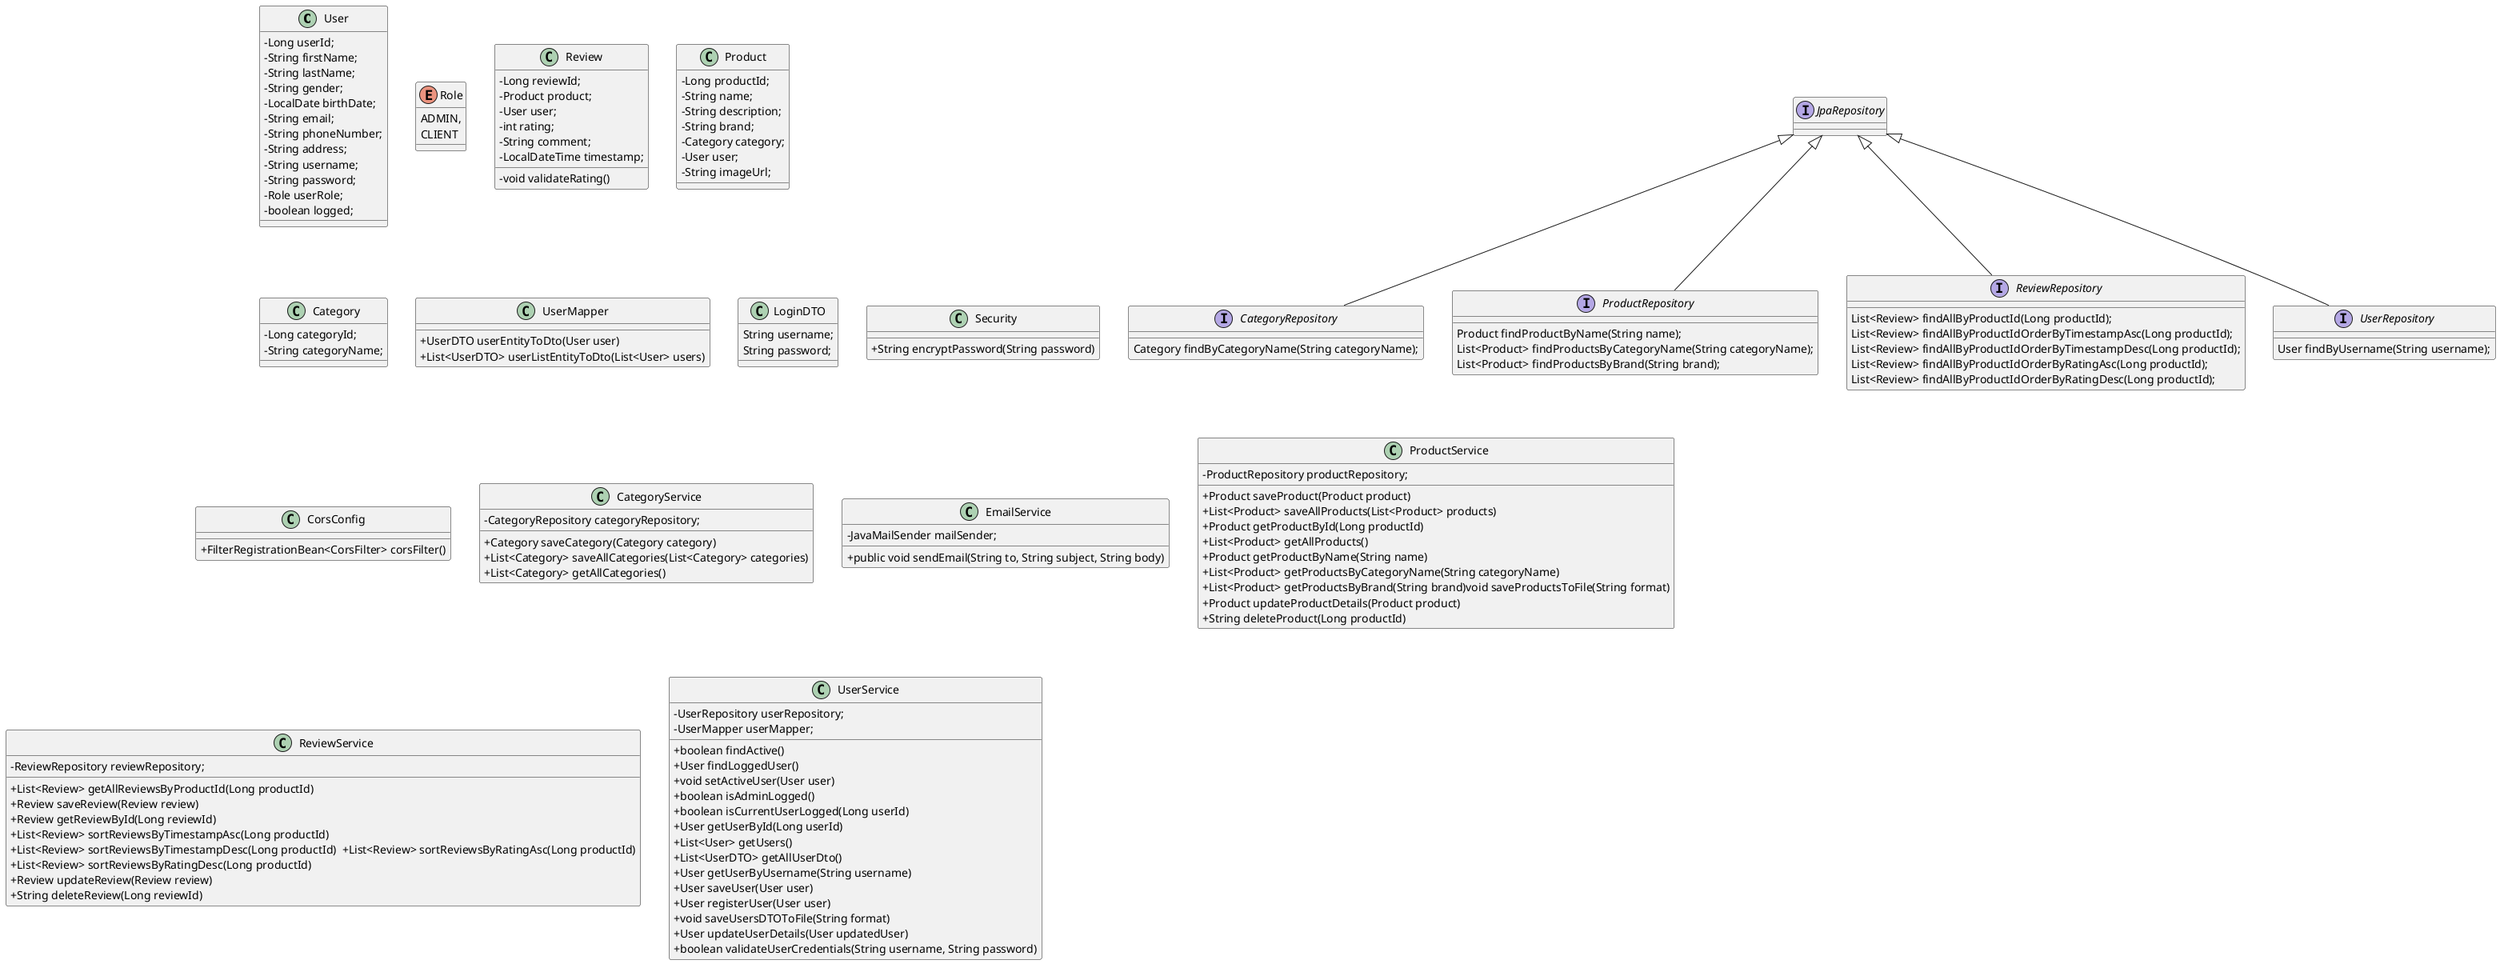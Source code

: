 @startuml
'https://plantuml.com/class-diagram
skinparam classAttributeIconSize 0
allowmixing
class User {
   -Long userId;
   -String firstName;
   -String lastName;
   -String gender;
   -LocalDate birthDate;
   -String email;
   -String phoneNumber;
   -String address;
   -String username;
   -String password;
   -Role userRole;
   -boolean logged;

}

enum Role {
    ADMIN,
    CLIENT
}

class Review {
    -Long reviewId;
    -Product product;
    -User user;
    -int rating;
    -String comment;
    -LocalDateTime timestamp;
    -void validateRating()

}


class Product {
    -Long productId;
    -String name;
    -String description;
    -String brand;
    -Category category;
    -User user;
    -String imageUrl;
}

class Category {
    -Long categoryId;
    -String categoryName;
}


class UserMapper {
+UserDTO userEntityToDto(User user)
+List<UserDTO> userListEntityToDto(List<User> users)
}

class LoginDTO {
    String username;
    String password;
}

class Security {
    +String encryptPassword(String password)
    }


class CorsConfig {
    +FilterRegistrationBean<CorsFilter> corsFilter()
}

interface CategoryRepository extends JpaRepository<Category, Long> {
    Category findByCategoryName(String categoryName);

    }

interface ProductRepository extends JpaRepository<Product, Long> {
    Product findProductByName(String name);
    List<Product> findProductsByCategoryName(String categoryName);
    List<Product> findProductsByBrand(String brand);
    }

interface ReviewRepository extends JpaRepository<Review, Long> {
    List<Review> findAllByProductId(Long productId);
    List<Review> findAllByProductIdOrderByTimestampAsc(Long productId);
    List<Review> findAllByProductIdOrderByTimestampDesc(Long productId);
    List<Review> findAllByProductIdOrderByRatingAsc(Long productId);
    List<Review> findAllByProductIdOrderByRatingDesc(Long productId);
}

interface UserRepository extends JpaRepository<User, Long> {
    User findByUsername(String username);
}

class CategoryService {
    -CategoryRepository categoryRepository;
    +Category saveCategory(Category category)
    +List<Category> saveAllCategories(List<Category> categories)
    +List<Category> getAllCategories()
}

class EmailService {
    -JavaMailSender mailSender;
    +public void sendEmail(String to, String subject, String body)
    }

class ProductService {

    -ProductRepository productRepository;
    +Product saveProduct(Product product)
    +List<Product> saveAllProducts(List<Product> products)
    +Product getProductById(Long productId)
    +List<Product> getAllProducts()
    +Product getProductByName(String name)
    +List<Product> getProductsByCategoryName(String categoryName)
    +List<Product> getProductsByBrand(String brand)void saveProductsToFile(String format)
    +Product updateProductDetails(Product product)
    +String deleteProduct(Long productId)
}


class ReviewService {

    -ReviewRepository reviewRepository;

    +List<Review> getAllReviewsByProductId(Long productId)
    +Review saveReview(Review review)
    +Review getReviewById(Long reviewId)
    +List<Review> sortReviewsByTimestampAsc(Long productId)
    +List<Review> sortReviewsByTimestampDesc(Long productId)  +List<Review> sortReviewsByRatingAsc(Long productId)
    +List<Review> sortReviewsByRatingDesc(Long productId)
    +Review updateReview(Review review)
    +String deleteReview(Long reviewId)
}

class UserService  {
    - UserRepository userRepository;
    -UserMapper userMapper;

    +boolean findActive()
    +User findLoggedUser()
    +void setActiveUser(User user)
    +boolean isAdminLogged()
    +boolean isCurrentUserLogged(Long userId)
    +User getUserById(Long userId)
    +List<User> getUsers()
    +List<UserDTO> getAllUserDto()
    +User getUserByUsername(String username)
    +User saveUser(User user)
    +User registerUser(User user)
    +void saveUsersDTOToFile(String format)
    +User updateUserDetails(User updatedUser)
    +boolean validateUserCredentials(String username, String password)
}


@enduml
